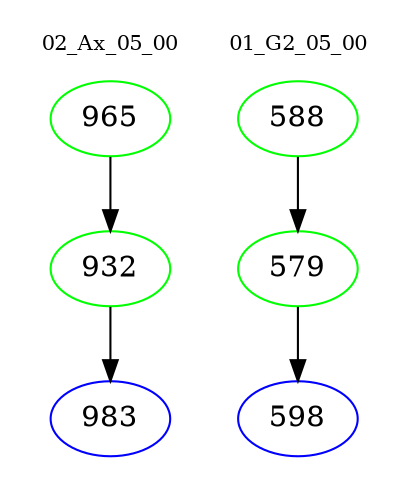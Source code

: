digraph{
subgraph cluster_0 {
color = white
label = "02_Ax_05_00";
fontsize=10;
T0_965 [label="965", color="green"]
T0_965 -> T0_932 [color="black"]
T0_932 [label="932", color="green"]
T0_932 -> T0_983 [color="black"]
T0_983 [label="983", color="blue"]
}
subgraph cluster_1 {
color = white
label = "01_G2_05_00";
fontsize=10;
T1_588 [label="588", color="green"]
T1_588 -> T1_579 [color="black"]
T1_579 [label="579", color="green"]
T1_579 -> T1_598 [color="black"]
T1_598 [label="598", color="blue"]
}
}
